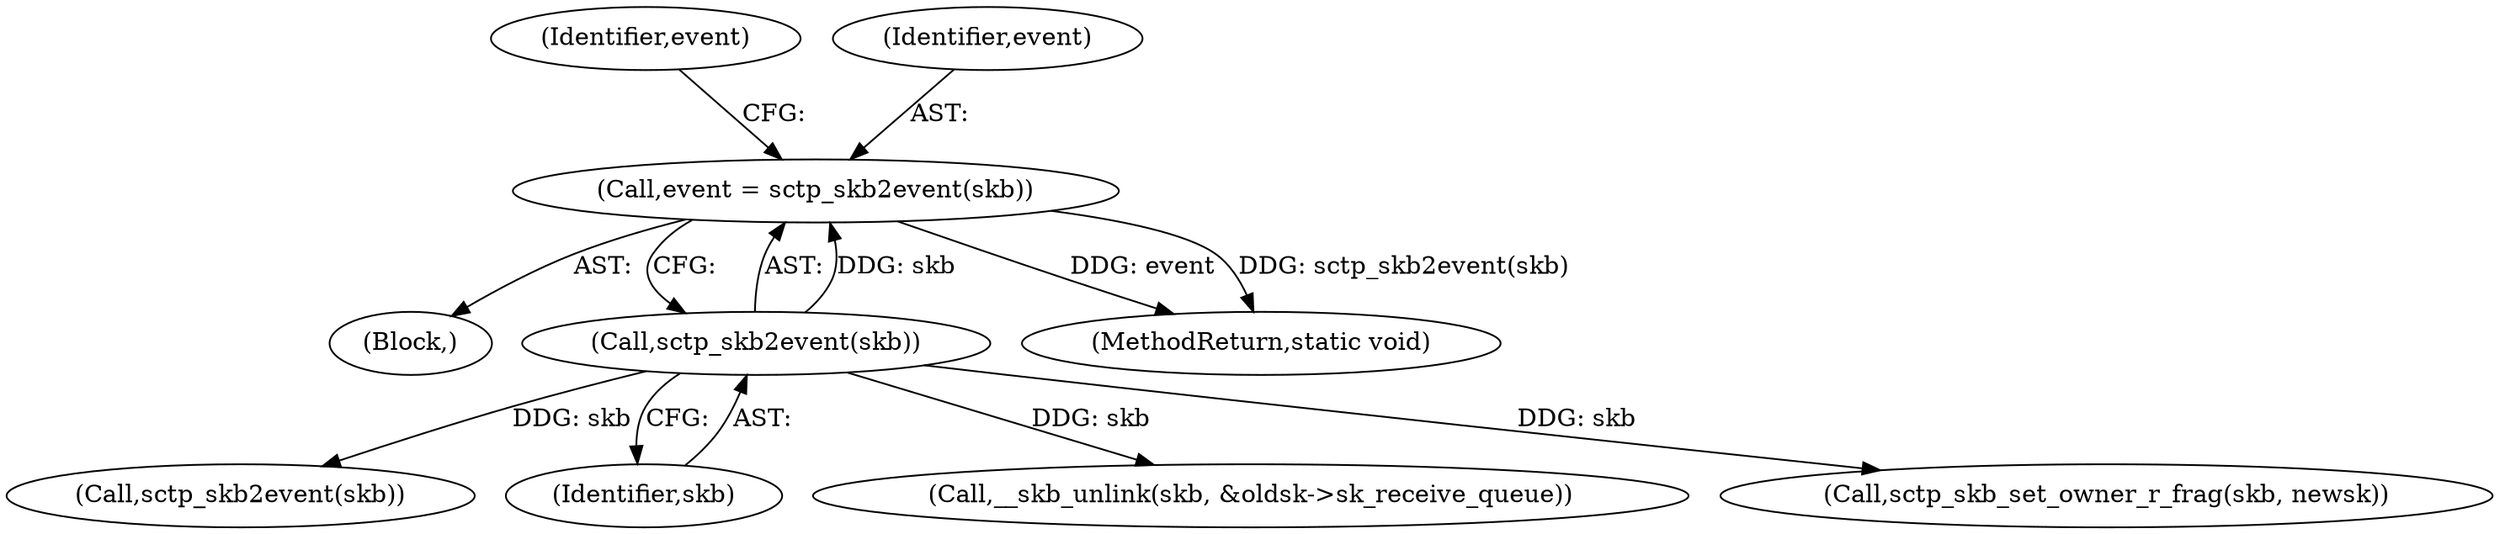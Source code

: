 digraph "0_linux_2d45a02d0166caf2627fe91897c6ffc3b19514c4_2@pointer" {
"1000238" [label="(Call,event = sctp_skb2event(skb))"];
"1000240" [label="(Call,sctp_skb2event(skb))"];
"1000312" [label="(Call,sctp_skb2event(skb))"];
"1000238" [label="(Call,event = sctp_skb2event(skb))"];
"1000245" [label="(Identifier,event)"];
"1000237" [label="(Block,)"];
"1000241" [label="(Identifier,skb)"];
"1000249" [label="(Call,__skb_unlink(skb, &oldsk->sk_receive_queue))"];
"1000240" [label="(Call,sctp_skb2event(skb))"];
"1000342" [label="(Call,sctp_skb_set_owner_r_frag(skb, newsk))"];
"1000379" [label="(MethodReturn,static void)"];
"1000239" [label="(Identifier,event)"];
"1000238" -> "1000237"  [label="AST: "];
"1000238" -> "1000240"  [label="CFG: "];
"1000239" -> "1000238"  [label="AST: "];
"1000240" -> "1000238"  [label="AST: "];
"1000245" -> "1000238"  [label="CFG: "];
"1000238" -> "1000379"  [label="DDG: event"];
"1000238" -> "1000379"  [label="DDG: sctp_skb2event(skb)"];
"1000240" -> "1000238"  [label="DDG: skb"];
"1000240" -> "1000241"  [label="CFG: "];
"1000241" -> "1000240"  [label="AST: "];
"1000240" -> "1000249"  [label="DDG: skb"];
"1000240" -> "1000312"  [label="DDG: skb"];
"1000240" -> "1000342"  [label="DDG: skb"];
}
